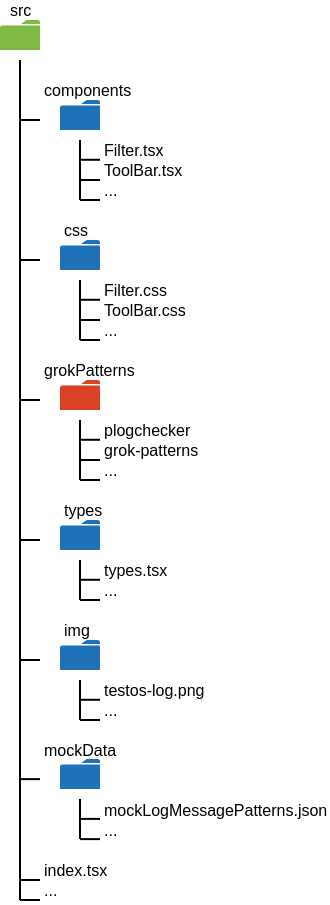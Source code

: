 <mxfile version="21.0.6" type="device"><diagram name="Page-1" id="8FbdXEIXA0NUTgk8h8h1"><mxGraphModel dx="995" dy="639" grid="1" gridSize="10" guides="1" tooltips="1" connect="1" arrows="1" fold="1" page="1" pageScale="1" pageWidth="850" pageHeight="1100" math="0" shadow="0"><root><mxCell id="0"/><mxCell id="1" parent="0"/><mxCell id="BXRNJ4ZXaamtc2Z307Qy-1" value="" style="endArrow=none;html=1;rounded=0;" edge="1" parent="1"><mxGeometry width="50" height="50" relative="1" as="geometry"><mxPoint x="280" y="540" as="sourcePoint"/><mxPoint x="280" y="120" as="targetPoint"/></mxGeometry></mxCell><mxCell id="BXRNJ4ZXaamtc2Z307Qy-2" value="" style="sketch=0;pointerEvents=1;shadow=0;dashed=0;html=1;strokeColor=none;labelPosition=center;verticalLabelPosition=bottom;verticalAlign=top;outlineConnect=0;align=center;shape=mxgraph.office.concepts.folder;fillColor=#7FBA42;" vertex="1" parent="1"><mxGeometry x="270" y="100" width="20" height="15" as="geometry"/></mxCell><mxCell id="BXRNJ4ZXaamtc2Z307Qy-7" value="" style="sketch=0;pointerEvents=1;shadow=0;dashed=0;html=1;strokeColor=none;labelPosition=center;verticalLabelPosition=bottom;verticalAlign=top;outlineConnect=0;align=center;shape=mxgraph.office.concepts.folder;fillColor=#DA4026;" vertex="1" parent="1"><mxGeometry x="300" y="280" width="20" height="15" as="geometry"/></mxCell><mxCell id="BXRNJ4ZXaamtc2Z307Qy-9" value="" style="sketch=0;pointerEvents=1;shadow=0;dashed=0;html=1;strokeColor=none;labelPosition=center;verticalLabelPosition=bottom;verticalAlign=top;outlineConnect=0;align=center;shape=mxgraph.office.concepts.folder;fillColor=#2072B8;" vertex="1" parent="1"><mxGeometry x="300" y="140" width="20" height="15" as="geometry"/></mxCell><mxCell id="BXRNJ4ZXaamtc2Z307Qy-13" value="" style="endArrow=none;html=1;rounded=0;" edge="1" parent="1"><mxGeometry width="50" height="50" relative="1" as="geometry"><mxPoint x="290" y="150" as="sourcePoint"/><mxPoint x="280" y="150" as="targetPoint"/></mxGeometry></mxCell><mxCell id="BXRNJ4ZXaamtc2Z307Qy-15" value="" style="endArrow=none;html=1;rounded=0;" edge="1" parent="1"><mxGeometry width="50" height="50" relative="1" as="geometry"><mxPoint x="310" y="190" as="sourcePoint"/><mxPoint x="310" y="160" as="targetPoint"/></mxGeometry></mxCell><mxCell id="BXRNJ4ZXaamtc2Z307Qy-16" value="Filter.tsx" style="text;html=1;strokeColor=none;fillColor=none;align=left;verticalAlign=middle;whiteSpace=wrap;rounded=0;fontSize=8;" vertex="1" parent="1"><mxGeometry x="320" y="160" width="40" height="10" as="geometry"/></mxCell><mxCell id="BXRNJ4ZXaamtc2Z307Qy-17" value="ToolBar.tsx" style="text;html=1;strokeColor=none;fillColor=none;align=left;verticalAlign=middle;whiteSpace=wrap;rounded=0;fontSize=8;" vertex="1" parent="1"><mxGeometry x="320" y="170" width="40" height="10" as="geometry"/></mxCell><mxCell id="BXRNJ4ZXaamtc2Z307Qy-18" value="..." style="text;html=1;strokeColor=none;fillColor=none;align=left;verticalAlign=middle;whiteSpace=wrap;rounded=0;fontSize=8;" vertex="1" parent="1"><mxGeometry x="320" y="180" width="40" height="10" as="geometry"/></mxCell><mxCell id="BXRNJ4ZXaamtc2Z307Qy-19" value="" style="endArrow=none;html=1;rounded=0;exitX=0;exitY=1;exitDx=0;exitDy=0;" edge="1" parent="1" source="BXRNJ4ZXaamtc2Z307Qy-17"><mxGeometry width="50" height="50" relative="1" as="geometry"><mxPoint x="290" y="220" as="sourcePoint"/><mxPoint x="310" y="180" as="targetPoint"/></mxGeometry></mxCell><mxCell id="BXRNJ4ZXaamtc2Z307Qy-20" value="" style="endArrow=none;html=1;rounded=0;exitX=0;exitY=1;exitDx=0;exitDy=0;" edge="1" parent="1"><mxGeometry width="50" height="50" relative="1" as="geometry"><mxPoint x="320" y="169.89" as="sourcePoint"/><mxPoint x="310" y="169.89" as="targetPoint"/></mxGeometry></mxCell><mxCell id="BXRNJ4ZXaamtc2Z307Qy-21" value="" style="endArrow=none;html=1;rounded=0;exitX=0;exitY=1;exitDx=0;exitDy=0;" edge="1" parent="1"><mxGeometry width="50" height="50" relative="1" as="geometry"><mxPoint x="320" y="190" as="sourcePoint"/><mxPoint x="310" y="190" as="targetPoint"/></mxGeometry></mxCell><mxCell id="BXRNJ4ZXaamtc2Z307Qy-23" value="components" style="text;html=1;strokeColor=none;fillColor=none;align=left;verticalAlign=middle;whiteSpace=wrap;rounded=0;fontSize=8;" vertex="1" parent="1"><mxGeometry x="290" y="130" width="50" height="10" as="geometry"/></mxCell><mxCell id="BXRNJ4ZXaamtc2Z307Qy-24" value="src" style="text;html=1;strokeColor=none;fillColor=none;align=left;verticalAlign=middle;whiteSpace=wrap;rounded=0;fontSize=8;" vertex="1" parent="1"><mxGeometry x="272.5" y="90" width="15" height="10" as="geometry"/></mxCell><mxCell id="BXRNJ4ZXaamtc2Z307Qy-25" value="" style="sketch=0;pointerEvents=1;shadow=0;dashed=0;html=1;strokeColor=none;labelPosition=center;verticalLabelPosition=bottom;verticalAlign=top;outlineConnect=0;align=center;shape=mxgraph.office.concepts.folder;fillColor=#2072B8;" vertex="1" parent="1"><mxGeometry x="300" y="210" width="20" height="15" as="geometry"/></mxCell><mxCell id="BXRNJ4ZXaamtc2Z307Qy-26" value="" style="endArrow=none;html=1;rounded=0;" edge="1" parent="1"><mxGeometry width="50" height="50" relative="1" as="geometry"><mxPoint x="290" y="220" as="sourcePoint"/><mxPoint x="280" y="220" as="targetPoint"/></mxGeometry></mxCell><mxCell id="BXRNJ4ZXaamtc2Z307Qy-27" value="" style="endArrow=none;html=1;rounded=0;" edge="1" parent="1"><mxGeometry width="50" height="50" relative="1" as="geometry"><mxPoint x="310" y="260" as="sourcePoint"/><mxPoint x="310" y="230" as="targetPoint"/></mxGeometry></mxCell><mxCell id="BXRNJ4ZXaamtc2Z307Qy-28" value="Filter.css" style="text;html=1;strokeColor=none;fillColor=none;align=left;verticalAlign=middle;whiteSpace=wrap;rounded=0;fontSize=8;" vertex="1" parent="1"><mxGeometry x="320" y="230" width="40" height="10" as="geometry"/></mxCell><mxCell id="BXRNJ4ZXaamtc2Z307Qy-29" value="ToolBar.css" style="text;html=1;strokeColor=none;fillColor=none;align=left;verticalAlign=middle;whiteSpace=wrap;rounded=0;fontSize=8;" vertex="1" parent="1"><mxGeometry x="320" y="240" width="40" height="10" as="geometry"/></mxCell><mxCell id="BXRNJ4ZXaamtc2Z307Qy-30" value="..." style="text;html=1;strokeColor=none;fillColor=none;align=left;verticalAlign=middle;whiteSpace=wrap;rounded=0;fontSize=8;" vertex="1" parent="1"><mxGeometry x="320" y="250" width="40" height="10" as="geometry"/></mxCell><mxCell id="BXRNJ4ZXaamtc2Z307Qy-31" value="" style="endArrow=none;html=1;rounded=0;exitX=0;exitY=1;exitDx=0;exitDy=0;" edge="1" parent="1" source="BXRNJ4ZXaamtc2Z307Qy-29"><mxGeometry width="50" height="50" relative="1" as="geometry"><mxPoint x="290" y="290" as="sourcePoint"/><mxPoint x="310" y="250" as="targetPoint"/></mxGeometry></mxCell><mxCell id="BXRNJ4ZXaamtc2Z307Qy-32" value="" style="endArrow=none;html=1;rounded=0;exitX=0;exitY=1;exitDx=0;exitDy=0;" edge="1" parent="1"><mxGeometry width="50" height="50" relative="1" as="geometry"><mxPoint x="320" y="239.89" as="sourcePoint"/><mxPoint x="310" y="239.89" as="targetPoint"/></mxGeometry></mxCell><mxCell id="BXRNJ4ZXaamtc2Z307Qy-33" value="" style="endArrow=none;html=1;rounded=0;exitX=0;exitY=1;exitDx=0;exitDy=0;" edge="1" parent="1"><mxGeometry width="50" height="50" relative="1" as="geometry"><mxPoint x="320" y="260" as="sourcePoint"/><mxPoint x="310" y="260" as="targetPoint"/></mxGeometry></mxCell><mxCell id="BXRNJ4ZXaamtc2Z307Qy-34" value="css" style="text;html=1;strokeColor=none;fillColor=none;align=left;verticalAlign=middle;whiteSpace=wrap;rounded=0;fontSize=8;" vertex="1" parent="1"><mxGeometry x="300" y="200" width="20" height="10" as="geometry"/></mxCell><mxCell id="BXRNJ4ZXaamtc2Z307Qy-36" value="" style="endArrow=none;html=1;rounded=0;" edge="1" parent="1"><mxGeometry width="50" height="50" relative="1" as="geometry"><mxPoint x="290" y="290" as="sourcePoint"/><mxPoint x="280" y="290" as="targetPoint"/></mxGeometry></mxCell><mxCell id="BXRNJ4ZXaamtc2Z307Qy-37" value="" style="endArrow=none;html=1;rounded=0;" edge="1" parent="1"><mxGeometry width="50" height="50" relative="1" as="geometry"><mxPoint x="310" y="330" as="sourcePoint"/><mxPoint x="310" y="300" as="targetPoint"/></mxGeometry></mxCell><mxCell id="BXRNJ4ZXaamtc2Z307Qy-38" value="plogchecker" style="text;html=1;strokeColor=none;fillColor=none;align=left;verticalAlign=middle;whiteSpace=wrap;rounded=0;fontSize=8;" vertex="1" parent="1"><mxGeometry x="320" y="300" width="40" height="10" as="geometry"/></mxCell><mxCell id="BXRNJ4ZXaamtc2Z307Qy-39" value="grok-patterns" style="text;html=1;strokeColor=none;fillColor=none;align=left;verticalAlign=middle;whiteSpace=wrap;rounded=0;fontSize=8;" vertex="1" parent="1"><mxGeometry x="320" y="310" width="50" height="10" as="geometry"/></mxCell><mxCell id="BXRNJ4ZXaamtc2Z307Qy-40" value="..." style="text;html=1;strokeColor=none;fillColor=none;align=left;verticalAlign=middle;whiteSpace=wrap;rounded=0;fontSize=8;" vertex="1" parent="1"><mxGeometry x="320" y="320" width="40" height="10" as="geometry"/></mxCell><mxCell id="BXRNJ4ZXaamtc2Z307Qy-41" value="" style="endArrow=none;html=1;rounded=0;exitX=0;exitY=1;exitDx=0;exitDy=0;" edge="1" parent="1" source="BXRNJ4ZXaamtc2Z307Qy-39"><mxGeometry width="50" height="50" relative="1" as="geometry"><mxPoint x="290" y="360" as="sourcePoint"/><mxPoint x="310" y="320" as="targetPoint"/></mxGeometry></mxCell><mxCell id="BXRNJ4ZXaamtc2Z307Qy-42" value="" style="endArrow=none;html=1;rounded=0;exitX=0;exitY=1;exitDx=0;exitDy=0;" edge="1" parent="1"><mxGeometry width="50" height="50" relative="1" as="geometry"><mxPoint x="320" y="309.89" as="sourcePoint"/><mxPoint x="310" y="309.89" as="targetPoint"/></mxGeometry></mxCell><mxCell id="BXRNJ4ZXaamtc2Z307Qy-43" value="" style="endArrow=none;html=1;rounded=0;exitX=0;exitY=1;exitDx=0;exitDy=0;" edge="1" parent="1"><mxGeometry width="50" height="50" relative="1" as="geometry"><mxPoint x="320" y="330" as="sourcePoint"/><mxPoint x="310" y="330" as="targetPoint"/></mxGeometry></mxCell><mxCell id="BXRNJ4ZXaamtc2Z307Qy-44" value="grokPatterns" style="text;html=1;strokeColor=none;fillColor=none;align=left;verticalAlign=middle;whiteSpace=wrap;rounded=0;fontSize=8;" vertex="1" parent="1"><mxGeometry x="290" y="270" width="50" height="10" as="geometry"/></mxCell><mxCell id="BXRNJ4ZXaamtc2Z307Qy-45" value="" style="sketch=0;pointerEvents=1;shadow=0;dashed=0;html=1;strokeColor=none;labelPosition=center;verticalLabelPosition=bottom;verticalAlign=top;outlineConnect=0;align=center;shape=mxgraph.office.concepts.folder;fillColor=#2072B8;" vertex="1" parent="1"><mxGeometry x="300" y="350" width="20" height="15" as="geometry"/></mxCell><mxCell id="BXRNJ4ZXaamtc2Z307Qy-46" value="" style="endArrow=none;html=1;rounded=0;" edge="1" parent="1"><mxGeometry width="50" height="50" relative="1" as="geometry"><mxPoint x="290" y="360" as="sourcePoint"/><mxPoint x="280" y="360" as="targetPoint"/></mxGeometry></mxCell><mxCell id="BXRNJ4ZXaamtc2Z307Qy-47" value="" style="endArrow=none;html=1;rounded=0;" edge="1" parent="1"><mxGeometry width="50" height="50" relative="1" as="geometry"><mxPoint x="310" y="390" as="sourcePoint"/><mxPoint x="310" y="370" as="targetPoint"/></mxGeometry></mxCell><mxCell id="BXRNJ4ZXaamtc2Z307Qy-48" value="types.tsx" style="text;html=1;strokeColor=none;fillColor=none;align=left;verticalAlign=middle;whiteSpace=wrap;rounded=0;fontSize=8;" vertex="1" parent="1"><mxGeometry x="320" y="370" width="40" height="10" as="geometry"/></mxCell><mxCell id="BXRNJ4ZXaamtc2Z307Qy-51" value="" style="endArrow=none;html=1;rounded=0;exitX=0;exitY=1;exitDx=0;exitDy=0;" edge="1" parent="1"><mxGeometry width="50" height="50" relative="1" as="geometry"><mxPoint x="320" y="390" as="sourcePoint"/><mxPoint x="310" y="390" as="targetPoint"/></mxGeometry></mxCell><mxCell id="BXRNJ4ZXaamtc2Z307Qy-52" value="" style="endArrow=none;html=1;rounded=0;exitX=0;exitY=1;exitDx=0;exitDy=0;" edge="1" parent="1"><mxGeometry width="50" height="50" relative="1" as="geometry"><mxPoint x="320" y="379.89" as="sourcePoint"/><mxPoint x="310" y="379.89" as="targetPoint"/></mxGeometry></mxCell><mxCell id="BXRNJ4ZXaamtc2Z307Qy-54" value="types" style="text;html=1;strokeColor=none;fillColor=none;align=left;verticalAlign=middle;whiteSpace=wrap;rounded=0;fontSize=8;" vertex="1" parent="1"><mxGeometry x="300" y="340" width="20" height="10" as="geometry"/></mxCell><mxCell id="BXRNJ4ZXaamtc2Z307Qy-86" value="..." style="text;html=1;strokeColor=none;fillColor=none;align=left;verticalAlign=middle;whiteSpace=wrap;rounded=0;fontSize=8;" vertex="1" parent="1"><mxGeometry x="290" y="530" width="40" height="10" as="geometry"/></mxCell><mxCell id="BXRNJ4ZXaamtc2Z307Qy-87" value="" style="endArrow=none;html=1;rounded=0;" edge="1" parent="1"><mxGeometry width="50" height="50" relative="1" as="geometry"><mxPoint x="290" y="530" as="sourcePoint"/><mxPoint x="280" y="530" as="targetPoint"/></mxGeometry></mxCell><mxCell id="BXRNJ4ZXaamtc2Z307Qy-88" value="index.tsx" style="text;html=1;strokeColor=none;fillColor=none;align=left;verticalAlign=middle;whiteSpace=wrap;rounded=0;fontSize=8;" vertex="1" parent="1"><mxGeometry x="290" y="520" width="40" height="10" as="geometry"/></mxCell><mxCell id="BXRNJ4ZXaamtc2Z307Qy-89" value="" style="endArrow=none;html=1;rounded=0;exitX=0;exitY=1;exitDx=0;exitDy=0;" edge="1" parent="1"><mxGeometry width="50" height="50" relative="1" as="geometry"><mxPoint x="290" y="540" as="sourcePoint"/><mxPoint x="280" y="540" as="targetPoint"/></mxGeometry></mxCell><mxCell id="BXRNJ4ZXaamtc2Z307Qy-90" value="..." style="text;html=1;strokeColor=none;fillColor=none;align=left;verticalAlign=middle;whiteSpace=wrap;rounded=0;fontSize=8;" vertex="1" parent="1"><mxGeometry x="320" y="380" width="40" height="10" as="geometry"/></mxCell><mxCell id="BXRNJ4ZXaamtc2Z307Qy-91" value="" style="sketch=0;pointerEvents=1;shadow=0;dashed=0;html=1;strokeColor=none;labelPosition=center;verticalLabelPosition=bottom;verticalAlign=top;outlineConnect=0;align=center;shape=mxgraph.office.concepts.folder;fillColor=#2072B8;" vertex="1" parent="1"><mxGeometry x="300" y="410" width="20" height="15" as="geometry"/></mxCell><mxCell id="BXRNJ4ZXaamtc2Z307Qy-92" value="" style="endArrow=none;html=1;rounded=0;" edge="1" parent="1"><mxGeometry width="50" height="50" relative="1" as="geometry"><mxPoint x="290" y="420" as="sourcePoint"/><mxPoint x="280" y="420" as="targetPoint"/></mxGeometry></mxCell><mxCell id="BXRNJ4ZXaamtc2Z307Qy-93" value="" style="endArrow=none;html=1;rounded=0;" edge="1" parent="1"><mxGeometry width="50" height="50" relative="1" as="geometry"><mxPoint x="310" y="450" as="sourcePoint"/><mxPoint x="310" y="430" as="targetPoint"/></mxGeometry></mxCell><mxCell id="BXRNJ4ZXaamtc2Z307Qy-94" value="testos-log.png" style="text;html=1;strokeColor=none;fillColor=none;align=left;verticalAlign=middle;whiteSpace=wrap;rounded=0;fontSize=8;" vertex="1" parent="1"><mxGeometry x="320" y="430" width="60" height="10" as="geometry"/></mxCell><mxCell id="BXRNJ4ZXaamtc2Z307Qy-95" value="" style="endArrow=none;html=1;rounded=0;exitX=0;exitY=1;exitDx=0;exitDy=0;" edge="1" parent="1"><mxGeometry width="50" height="50" relative="1" as="geometry"><mxPoint x="320" y="450" as="sourcePoint"/><mxPoint x="310" y="450" as="targetPoint"/></mxGeometry></mxCell><mxCell id="BXRNJ4ZXaamtc2Z307Qy-96" value="" style="endArrow=none;html=1;rounded=0;exitX=0;exitY=1;exitDx=0;exitDy=0;" edge="1" parent="1"><mxGeometry width="50" height="50" relative="1" as="geometry"><mxPoint x="320" y="439.89" as="sourcePoint"/><mxPoint x="310" y="439.89" as="targetPoint"/></mxGeometry></mxCell><mxCell id="BXRNJ4ZXaamtc2Z307Qy-97" value="img" style="text;html=1;strokeColor=none;fillColor=none;align=left;verticalAlign=middle;whiteSpace=wrap;rounded=0;fontSize=8;" vertex="1" parent="1"><mxGeometry x="300" y="400" width="20" height="10" as="geometry"/></mxCell><mxCell id="BXRNJ4ZXaamtc2Z307Qy-98" value="..." style="text;html=1;strokeColor=none;fillColor=none;align=left;verticalAlign=middle;whiteSpace=wrap;rounded=0;fontSize=8;" vertex="1" parent="1"><mxGeometry x="320" y="440" width="40" height="10" as="geometry"/></mxCell><mxCell id="BXRNJ4ZXaamtc2Z307Qy-99" value="" style="sketch=0;pointerEvents=1;shadow=0;dashed=0;html=1;strokeColor=none;labelPosition=center;verticalLabelPosition=bottom;verticalAlign=top;outlineConnect=0;align=center;shape=mxgraph.office.concepts.folder;fillColor=#2072B8;" vertex="1" parent="1"><mxGeometry x="300" y="469.56" width="20" height="15" as="geometry"/></mxCell><mxCell id="BXRNJ4ZXaamtc2Z307Qy-100" value="" style="endArrow=none;html=1;rounded=0;" edge="1" parent="1"><mxGeometry width="50" height="50" relative="1" as="geometry"><mxPoint x="290" y="479.56" as="sourcePoint"/><mxPoint x="280" y="479.56" as="targetPoint"/></mxGeometry></mxCell><mxCell id="BXRNJ4ZXaamtc2Z307Qy-101" value="" style="endArrow=none;html=1;rounded=0;" edge="1" parent="1"><mxGeometry width="50" height="50" relative="1" as="geometry"><mxPoint x="310" y="509.56" as="sourcePoint"/><mxPoint x="310" y="489.56" as="targetPoint"/></mxGeometry></mxCell><mxCell id="BXRNJ4ZXaamtc2Z307Qy-102" value="mockLogMessagePatterns.json" style="text;html=1;strokeColor=none;fillColor=none;align=left;verticalAlign=middle;whiteSpace=wrap;rounded=0;fontSize=8;" vertex="1" parent="1"><mxGeometry x="320" y="489.56" width="60" height="10" as="geometry"/></mxCell><mxCell id="BXRNJ4ZXaamtc2Z307Qy-103" value="" style="endArrow=none;html=1;rounded=0;exitX=0;exitY=1;exitDx=0;exitDy=0;" edge="1" parent="1"><mxGeometry width="50" height="50" relative="1" as="geometry"><mxPoint x="320" y="509.56" as="sourcePoint"/><mxPoint x="310" y="509.56" as="targetPoint"/></mxGeometry></mxCell><mxCell id="BXRNJ4ZXaamtc2Z307Qy-104" value="" style="endArrow=none;html=1;rounded=0;exitX=0;exitY=1;exitDx=0;exitDy=0;" edge="1" parent="1"><mxGeometry width="50" height="50" relative="1" as="geometry"><mxPoint x="320" y="499.45" as="sourcePoint"/><mxPoint x="310" y="499.45" as="targetPoint"/></mxGeometry></mxCell><mxCell id="BXRNJ4ZXaamtc2Z307Qy-105" value="mockData" style="text;html=1;strokeColor=none;fillColor=none;align=left;verticalAlign=middle;whiteSpace=wrap;rounded=0;fontSize=8;" vertex="1" parent="1"><mxGeometry x="290" y="459.56" width="40" height="10" as="geometry"/></mxCell><mxCell id="BXRNJ4ZXaamtc2Z307Qy-106" value="..." style="text;html=1;strokeColor=none;fillColor=none;align=left;verticalAlign=middle;whiteSpace=wrap;rounded=0;fontSize=8;" vertex="1" parent="1"><mxGeometry x="320" y="499.56" width="40" height="10" as="geometry"/></mxCell></root></mxGraphModel></diagram></mxfile>
